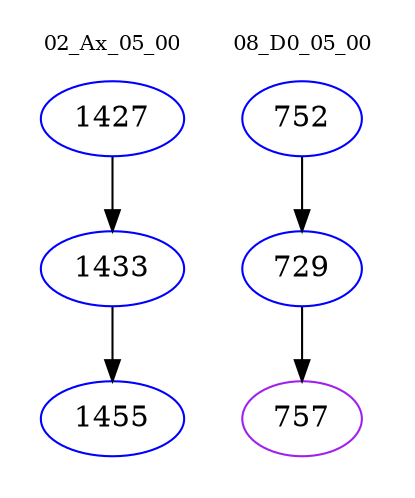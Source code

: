 digraph{
subgraph cluster_0 {
color = white
label = "02_Ax_05_00";
fontsize=10;
T0_1427 [label="1427", color="blue"]
T0_1427 -> T0_1433 [color="black"]
T0_1433 [label="1433", color="blue"]
T0_1433 -> T0_1455 [color="black"]
T0_1455 [label="1455", color="blue"]
}
subgraph cluster_1 {
color = white
label = "08_D0_05_00";
fontsize=10;
T1_752 [label="752", color="blue"]
T1_752 -> T1_729 [color="black"]
T1_729 [label="729", color="blue"]
T1_729 -> T1_757 [color="black"]
T1_757 [label="757", color="purple"]
}
}
